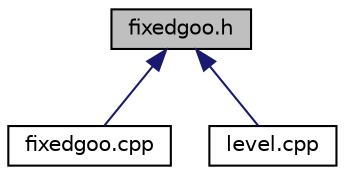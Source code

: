 digraph G
{
  edge [fontname="Helvetica",fontsize="10",labelfontname="Helvetica",labelfontsize="10"];
  node [fontname="Helvetica",fontsize="10",shape=record];
  Node1 [label="fixedgoo.h",height=0.2,width=0.4,color="black", fillcolor="grey75", style="filled" fontcolor="black"];
  Node1 -> Node2 [dir="back",color="midnightblue",fontsize="10",style="solid",fontname="Helvetica"];
  Node2 [label="fixedgoo.cpp",height=0.2,width=0.4,color="black", fillcolor="white", style="filled",URL="$d6/d30/fixedgoo_8cpp.html"];
  Node1 -> Node3 [dir="back",color="midnightblue",fontsize="10",style="solid",fontname="Helvetica"];
  Node3 [label="level.cpp",height=0.2,width=0.4,color="black", fillcolor="white", style="filled",URL="$d2/d57/level_8cpp.html"];
}
